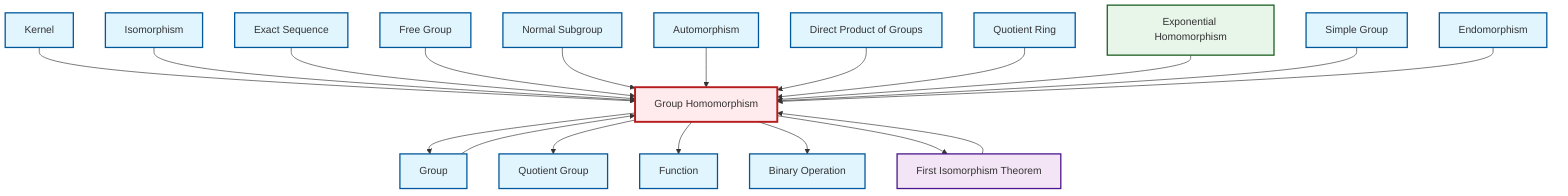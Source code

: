 graph TD
    classDef definition fill:#e1f5fe,stroke:#01579b,stroke-width:2px
    classDef theorem fill:#f3e5f5,stroke:#4a148c,stroke-width:2px
    classDef axiom fill:#fff3e0,stroke:#e65100,stroke-width:2px
    classDef example fill:#e8f5e9,stroke:#1b5e20,stroke-width:2px
    classDef current fill:#ffebee,stroke:#b71c1c,stroke-width:3px
    def-binary-operation["Binary Operation"]:::definition
    def-endomorphism["Endomorphism"]:::definition
    def-direct-product["Direct Product of Groups"]:::definition
    def-homomorphism["Group Homomorphism"]:::definition
    def-exact-sequence["Exact Sequence"]:::definition
    def-function["Function"]:::definition
    thm-first-isomorphism["First Isomorphism Theorem"]:::theorem
    ex-exponential-homomorphism["Exponential Homomorphism"]:::example
    def-automorphism["Automorphism"]:::definition
    def-free-group["Free Group"]:::definition
    def-quotient-ring["Quotient Ring"]:::definition
    def-simple-group["Simple Group"]:::definition
    def-isomorphism["Isomorphism"]:::definition
    def-normal-subgroup["Normal Subgroup"]:::definition
    def-quotient-group["Quotient Group"]:::definition
    def-group["Group"]:::definition
    def-kernel["Kernel"]:::definition
    def-homomorphism --> def-group
    def-kernel --> def-homomorphism
    thm-first-isomorphism --> def-homomorphism
    def-isomorphism --> def-homomorphism
    def-group --> def-homomorphism
    def-exact-sequence --> def-homomorphism
    def-free-group --> def-homomorphism
    def-normal-subgroup --> def-homomorphism
    def-automorphism --> def-homomorphism
    def-direct-product --> def-homomorphism
    def-homomorphism --> def-quotient-group
    def-quotient-ring --> def-homomorphism
    def-homomorphism --> def-function
    ex-exponential-homomorphism --> def-homomorphism
    def-simple-group --> def-homomorphism
    def-homomorphism --> def-binary-operation
    def-endomorphism --> def-homomorphism
    def-homomorphism --> thm-first-isomorphism
    class def-homomorphism current